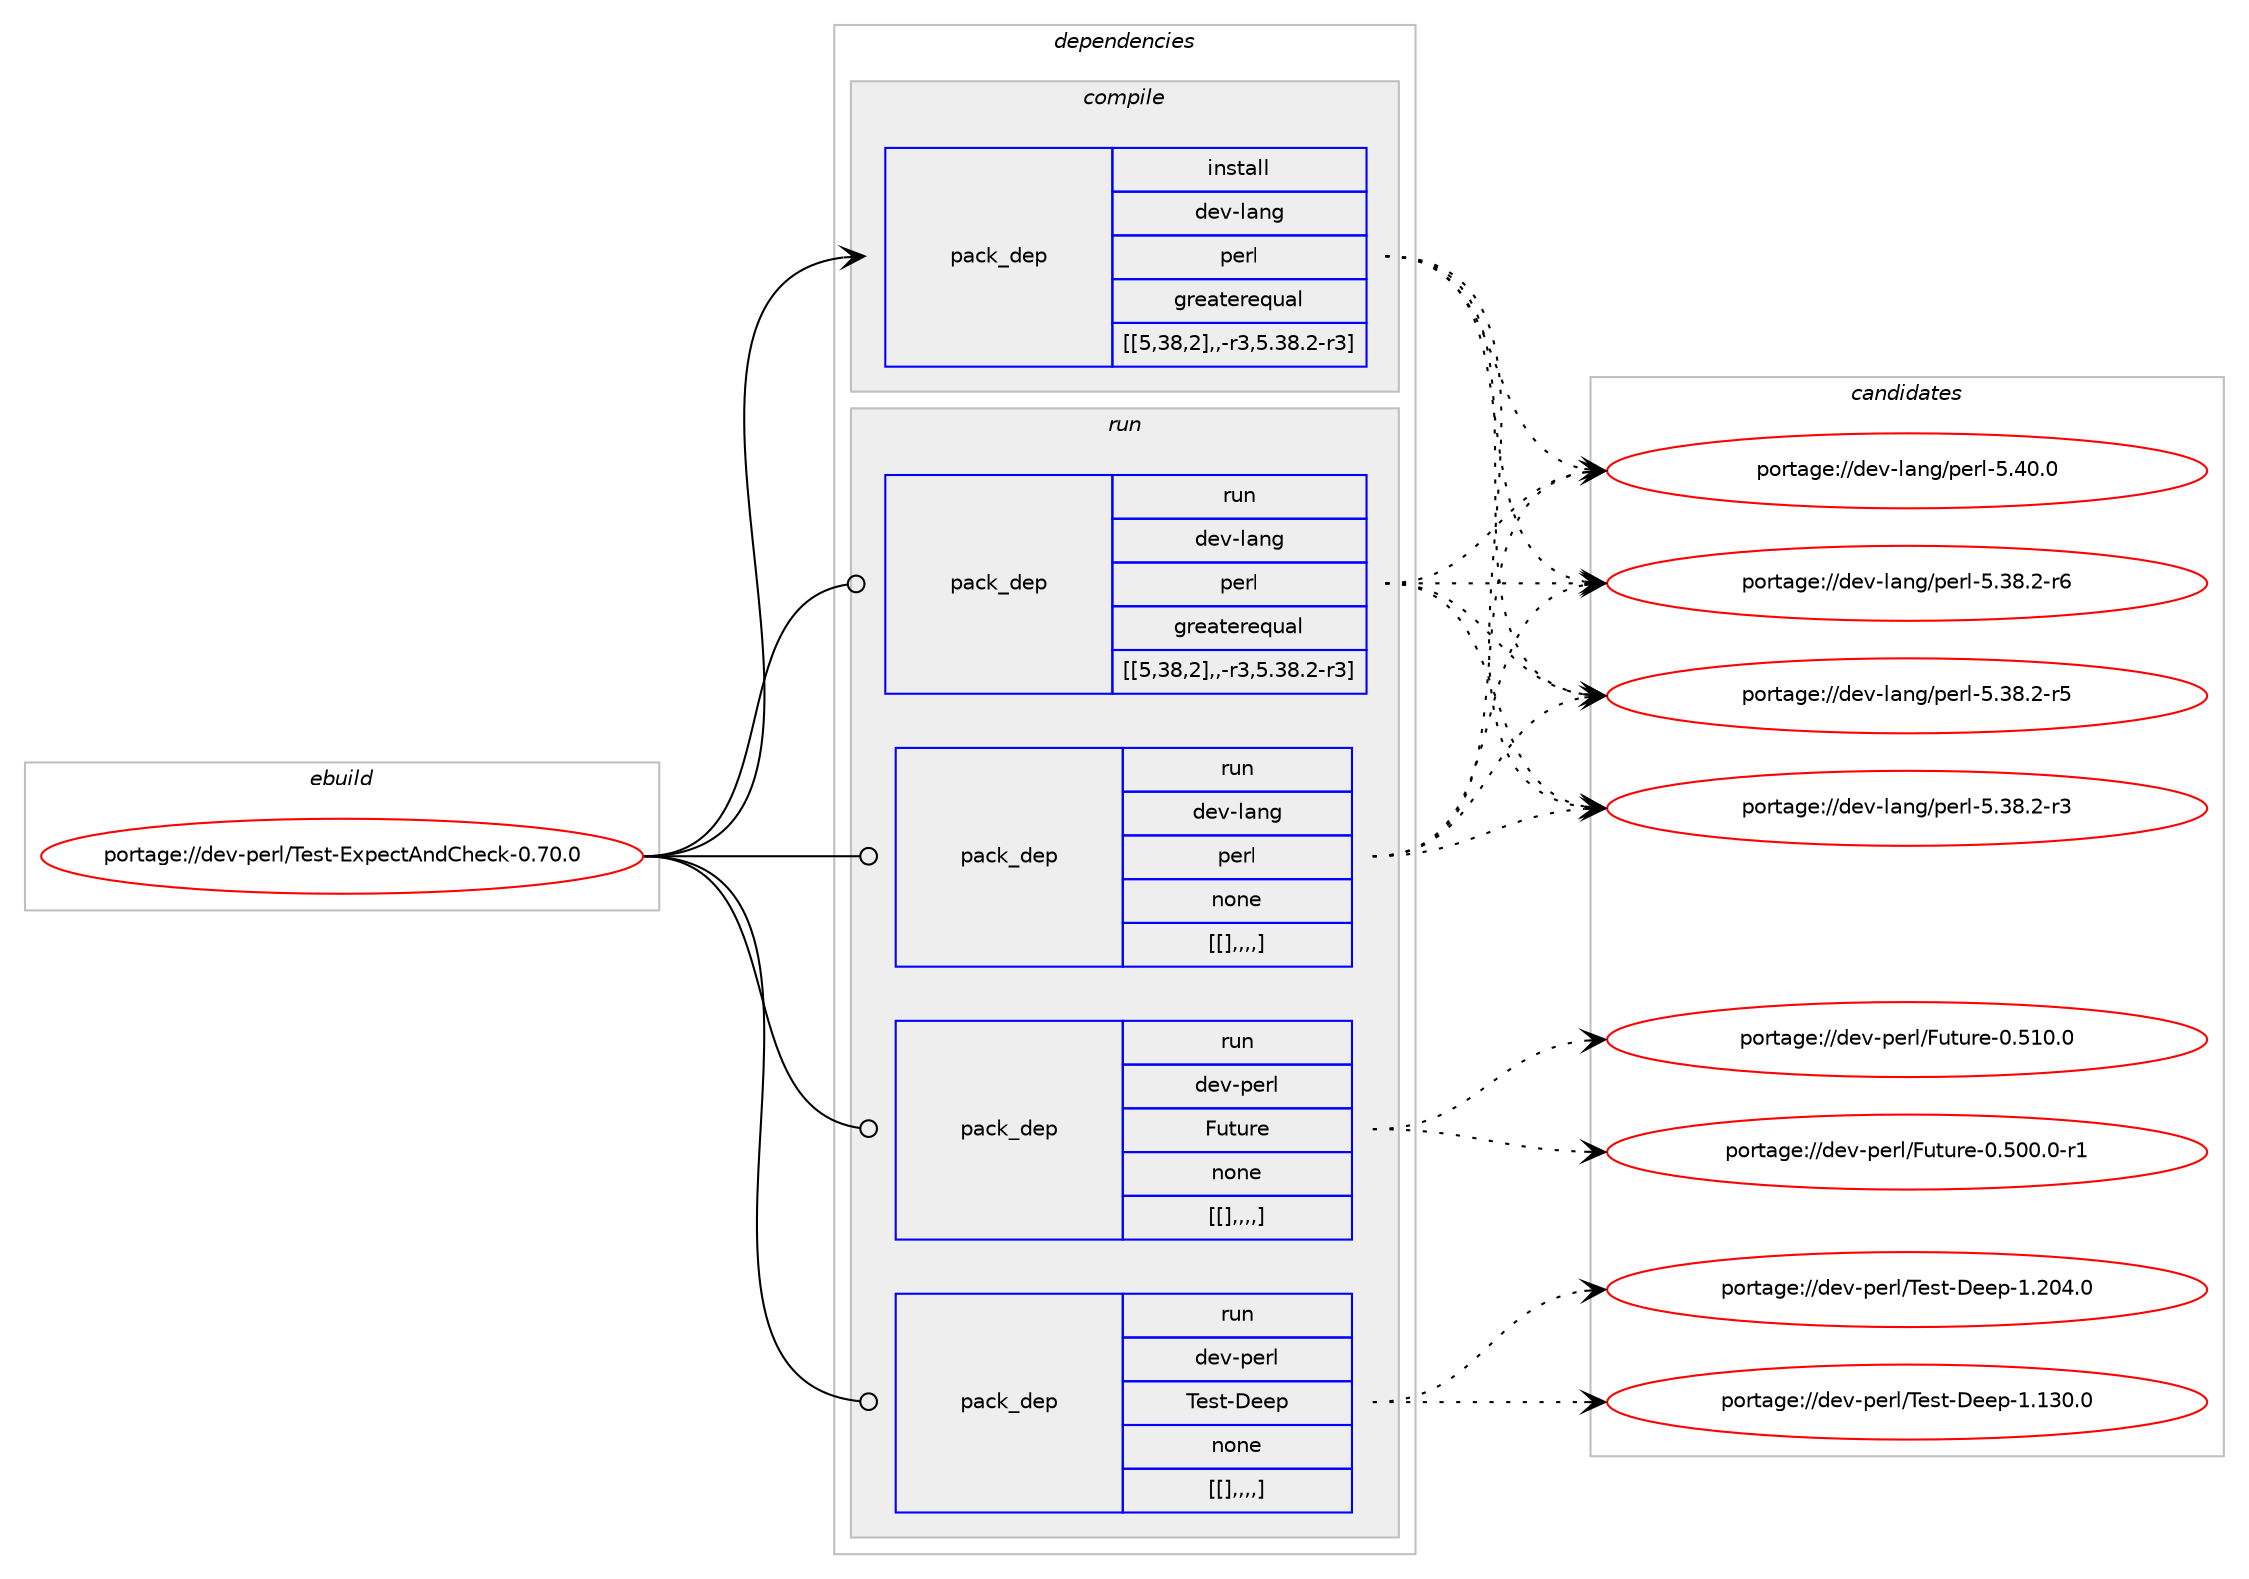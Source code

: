 digraph prolog {

# *************
# Graph options
# *************

newrank=true;
concentrate=true;
compound=true;
graph [rankdir=LR,fontname=Helvetica,fontsize=10,ranksep=1.5];#, ranksep=2.5, nodesep=0.2];
edge  [arrowhead=vee];
node  [fontname=Helvetica,fontsize=10];

# **********
# The ebuild
# **********

subgraph cluster_leftcol {
color=gray;
label=<<i>ebuild</i>>;
id [label="portage://dev-perl/Test-ExpectAndCheck-0.70.0", color=red, width=4, href="../dev-perl/Test-ExpectAndCheck-0.70.0.svg"];
}

# ****************
# The dependencies
# ****************

subgraph cluster_midcol {
color=gray;
label=<<i>dependencies</i>>;
subgraph cluster_compile {
fillcolor="#eeeeee";
style=filled;
label=<<i>compile</i>>;
subgraph pack109008 {
dependency142304 [label=<<TABLE BORDER="0" CELLBORDER="1" CELLSPACING="0" CELLPADDING="4" WIDTH="220"><TR><TD ROWSPAN="6" CELLPADDING="30">pack_dep</TD></TR><TR><TD WIDTH="110">install</TD></TR><TR><TD>dev-lang</TD></TR><TR><TD>perl</TD></TR><TR><TD>greaterequal</TD></TR><TR><TD>[[5,38,2],,-r3,5.38.2-r3]</TD></TR></TABLE>>, shape=none, color=blue];
}
id:e -> dependency142304:w [weight=20,style="solid",arrowhead="vee"];
}
subgraph cluster_compileandrun {
fillcolor="#eeeeee";
style=filled;
label=<<i>compile and run</i>>;
}
subgraph cluster_run {
fillcolor="#eeeeee";
style=filled;
label=<<i>run</i>>;
subgraph pack109015 {
dependency142309 [label=<<TABLE BORDER="0" CELLBORDER="1" CELLSPACING="0" CELLPADDING="4" WIDTH="220"><TR><TD ROWSPAN="6" CELLPADDING="30">pack_dep</TD></TR><TR><TD WIDTH="110">run</TD></TR><TR><TD>dev-lang</TD></TR><TR><TD>perl</TD></TR><TR><TD>greaterequal</TD></TR><TR><TD>[[5,38,2],,-r3,5.38.2-r3]</TD></TR></TABLE>>, shape=none, color=blue];
}
id:e -> dependency142309:w [weight=20,style="solid",arrowhead="odot"];
subgraph pack109017 {
dependency142316 [label=<<TABLE BORDER="0" CELLBORDER="1" CELLSPACING="0" CELLPADDING="4" WIDTH="220"><TR><TD ROWSPAN="6" CELLPADDING="30">pack_dep</TD></TR><TR><TD WIDTH="110">run</TD></TR><TR><TD>dev-lang</TD></TR><TR><TD>perl</TD></TR><TR><TD>none</TD></TR><TR><TD>[[],,,,]</TD></TR></TABLE>>, shape=none, color=blue];
}
id:e -> dependency142316:w [weight=20,style="solid",arrowhead="odot"];
subgraph pack109031 {
dependency142325 [label=<<TABLE BORDER="0" CELLBORDER="1" CELLSPACING="0" CELLPADDING="4" WIDTH="220"><TR><TD ROWSPAN="6" CELLPADDING="30">pack_dep</TD></TR><TR><TD WIDTH="110">run</TD></TR><TR><TD>dev-perl</TD></TR><TR><TD>Future</TD></TR><TR><TD>none</TD></TR><TR><TD>[[],,,,]</TD></TR></TABLE>>, shape=none, color=blue];
}
id:e -> dependency142325:w [weight=20,style="solid",arrowhead="odot"];
subgraph pack109037 {
dependency142333 [label=<<TABLE BORDER="0" CELLBORDER="1" CELLSPACING="0" CELLPADDING="4" WIDTH="220"><TR><TD ROWSPAN="6" CELLPADDING="30">pack_dep</TD></TR><TR><TD WIDTH="110">run</TD></TR><TR><TD>dev-perl</TD></TR><TR><TD>Test-Deep</TD></TR><TR><TD>none</TD></TR><TR><TD>[[],,,,]</TD></TR></TABLE>>, shape=none, color=blue];
}
id:e -> dependency142333:w [weight=20,style="solid",arrowhead="odot"];
}
}

# **************
# The candidates
# **************

subgraph cluster_choices {
rank=same;
color=gray;
label=<<i>candidates</i>>;

subgraph choice108789 {
color=black;
nodesep=1;
choice10010111845108971101034711210111410845534652484648 [label="portage://dev-lang/perl-5.40.0", color=red, width=4,href="../dev-lang/perl-5.40.0.svg"];
choice100101118451089711010347112101114108455346515646504511454 [label="portage://dev-lang/perl-5.38.2-r6", color=red, width=4,href="../dev-lang/perl-5.38.2-r6.svg"];
choice100101118451089711010347112101114108455346515646504511453 [label="portage://dev-lang/perl-5.38.2-r5", color=red, width=4,href="../dev-lang/perl-5.38.2-r5.svg"];
choice100101118451089711010347112101114108455346515646504511451 [label="portage://dev-lang/perl-5.38.2-r3", color=red, width=4,href="../dev-lang/perl-5.38.2-r3.svg"];
dependency142304:e -> choice10010111845108971101034711210111410845534652484648:w [style=dotted,weight="100"];
dependency142304:e -> choice100101118451089711010347112101114108455346515646504511454:w [style=dotted,weight="100"];
dependency142304:e -> choice100101118451089711010347112101114108455346515646504511453:w [style=dotted,weight="100"];
dependency142304:e -> choice100101118451089711010347112101114108455346515646504511451:w [style=dotted,weight="100"];
}
subgraph choice108796 {
color=black;
nodesep=1;
choice10010111845108971101034711210111410845534652484648 [label="portage://dev-lang/perl-5.40.0", color=red, width=4,href="../dev-lang/perl-5.40.0.svg"];
choice100101118451089711010347112101114108455346515646504511454 [label="portage://dev-lang/perl-5.38.2-r6", color=red, width=4,href="../dev-lang/perl-5.38.2-r6.svg"];
choice100101118451089711010347112101114108455346515646504511453 [label="portage://dev-lang/perl-5.38.2-r5", color=red, width=4,href="../dev-lang/perl-5.38.2-r5.svg"];
choice100101118451089711010347112101114108455346515646504511451 [label="portage://dev-lang/perl-5.38.2-r3", color=red, width=4,href="../dev-lang/perl-5.38.2-r3.svg"];
dependency142309:e -> choice10010111845108971101034711210111410845534652484648:w [style=dotted,weight="100"];
dependency142309:e -> choice100101118451089711010347112101114108455346515646504511454:w [style=dotted,weight="100"];
dependency142309:e -> choice100101118451089711010347112101114108455346515646504511453:w [style=dotted,weight="100"];
dependency142309:e -> choice100101118451089711010347112101114108455346515646504511451:w [style=dotted,weight="100"];
}
subgraph choice108804 {
color=black;
nodesep=1;
choice10010111845108971101034711210111410845534652484648 [label="portage://dev-lang/perl-5.40.0", color=red, width=4,href="../dev-lang/perl-5.40.0.svg"];
choice100101118451089711010347112101114108455346515646504511454 [label="portage://dev-lang/perl-5.38.2-r6", color=red, width=4,href="../dev-lang/perl-5.38.2-r6.svg"];
choice100101118451089711010347112101114108455346515646504511453 [label="portage://dev-lang/perl-5.38.2-r5", color=red, width=4,href="../dev-lang/perl-5.38.2-r5.svg"];
choice100101118451089711010347112101114108455346515646504511451 [label="portage://dev-lang/perl-5.38.2-r3", color=red, width=4,href="../dev-lang/perl-5.38.2-r3.svg"];
dependency142316:e -> choice10010111845108971101034711210111410845534652484648:w [style=dotted,weight="100"];
dependency142316:e -> choice100101118451089711010347112101114108455346515646504511454:w [style=dotted,weight="100"];
dependency142316:e -> choice100101118451089711010347112101114108455346515646504511453:w [style=dotted,weight="100"];
dependency142316:e -> choice100101118451089711010347112101114108455346515646504511451:w [style=dotted,weight="100"];
}
subgraph choice108814 {
color=black;
nodesep=1;
choice1001011184511210111410847701171161171141014548465349484648 [label="portage://dev-perl/Future-0.510.0", color=red, width=4,href="../dev-perl/Future-0.510.0.svg"];
choice10010111845112101114108477011711611711410145484653484846484511449 [label="portage://dev-perl/Future-0.500.0-r1", color=red, width=4,href="../dev-perl/Future-0.500.0-r1.svg"];
dependency142325:e -> choice1001011184511210111410847701171161171141014548465349484648:w [style=dotted,weight="100"];
dependency142325:e -> choice10010111845112101114108477011711611711410145484653484846484511449:w [style=dotted,weight="100"];
}
subgraph choice108818 {
color=black;
nodesep=1;
choice10010111845112101114108478410111511645681011011124549465048524648 [label="portage://dev-perl/Test-Deep-1.204.0", color=red, width=4,href="../dev-perl/Test-Deep-1.204.0.svg"];
choice10010111845112101114108478410111511645681011011124549464951484648 [label="portage://dev-perl/Test-Deep-1.130.0", color=red, width=4,href="../dev-perl/Test-Deep-1.130.0.svg"];
dependency142333:e -> choice10010111845112101114108478410111511645681011011124549465048524648:w [style=dotted,weight="100"];
dependency142333:e -> choice10010111845112101114108478410111511645681011011124549464951484648:w [style=dotted,weight="100"];
}
}

}
